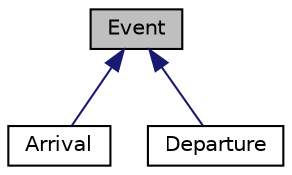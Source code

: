 digraph "Event"
{
 // LATEX_PDF_SIZE
  edge [fontname="Helvetica",fontsize="10",labelfontname="Helvetica",labelfontsize="10"];
  node [fontname="Helvetica",fontsize="10",shape=record];
  Node1 [label="Event",height=0.2,width=0.4,color="black", fillcolor="grey75", style="filled", fontcolor="black",tooltip="classe representant un évènement de la simulation comme l'arrivée et le départ d'un client dans la ba..."];
  Node1 -> Node2 [dir="back",color="midnightblue",fontsize="10",style="solid",fontname="Helvetica"];
  Node2 [label="Arrival",height=0.2,width=0.4,color="black", fillcolor="white", style="filled",URL="$class_arrival.html",tooltip="classe representant l'évènement d'arriver du client La classe permet de gérer l'arriver du client dan..."];
  Node1 -> Node3 [dir="back",color="midnightblue",fontsize="10",style="solid",fontname="Helvetica"];
  Node3 [label="Departure",height=0.2,width=0.4,color="black", fillcolor="white", style="filled",URL="$class_departure.html",tooltip="classe representant l'évènement de départ d'un client de la banque'"];
}
